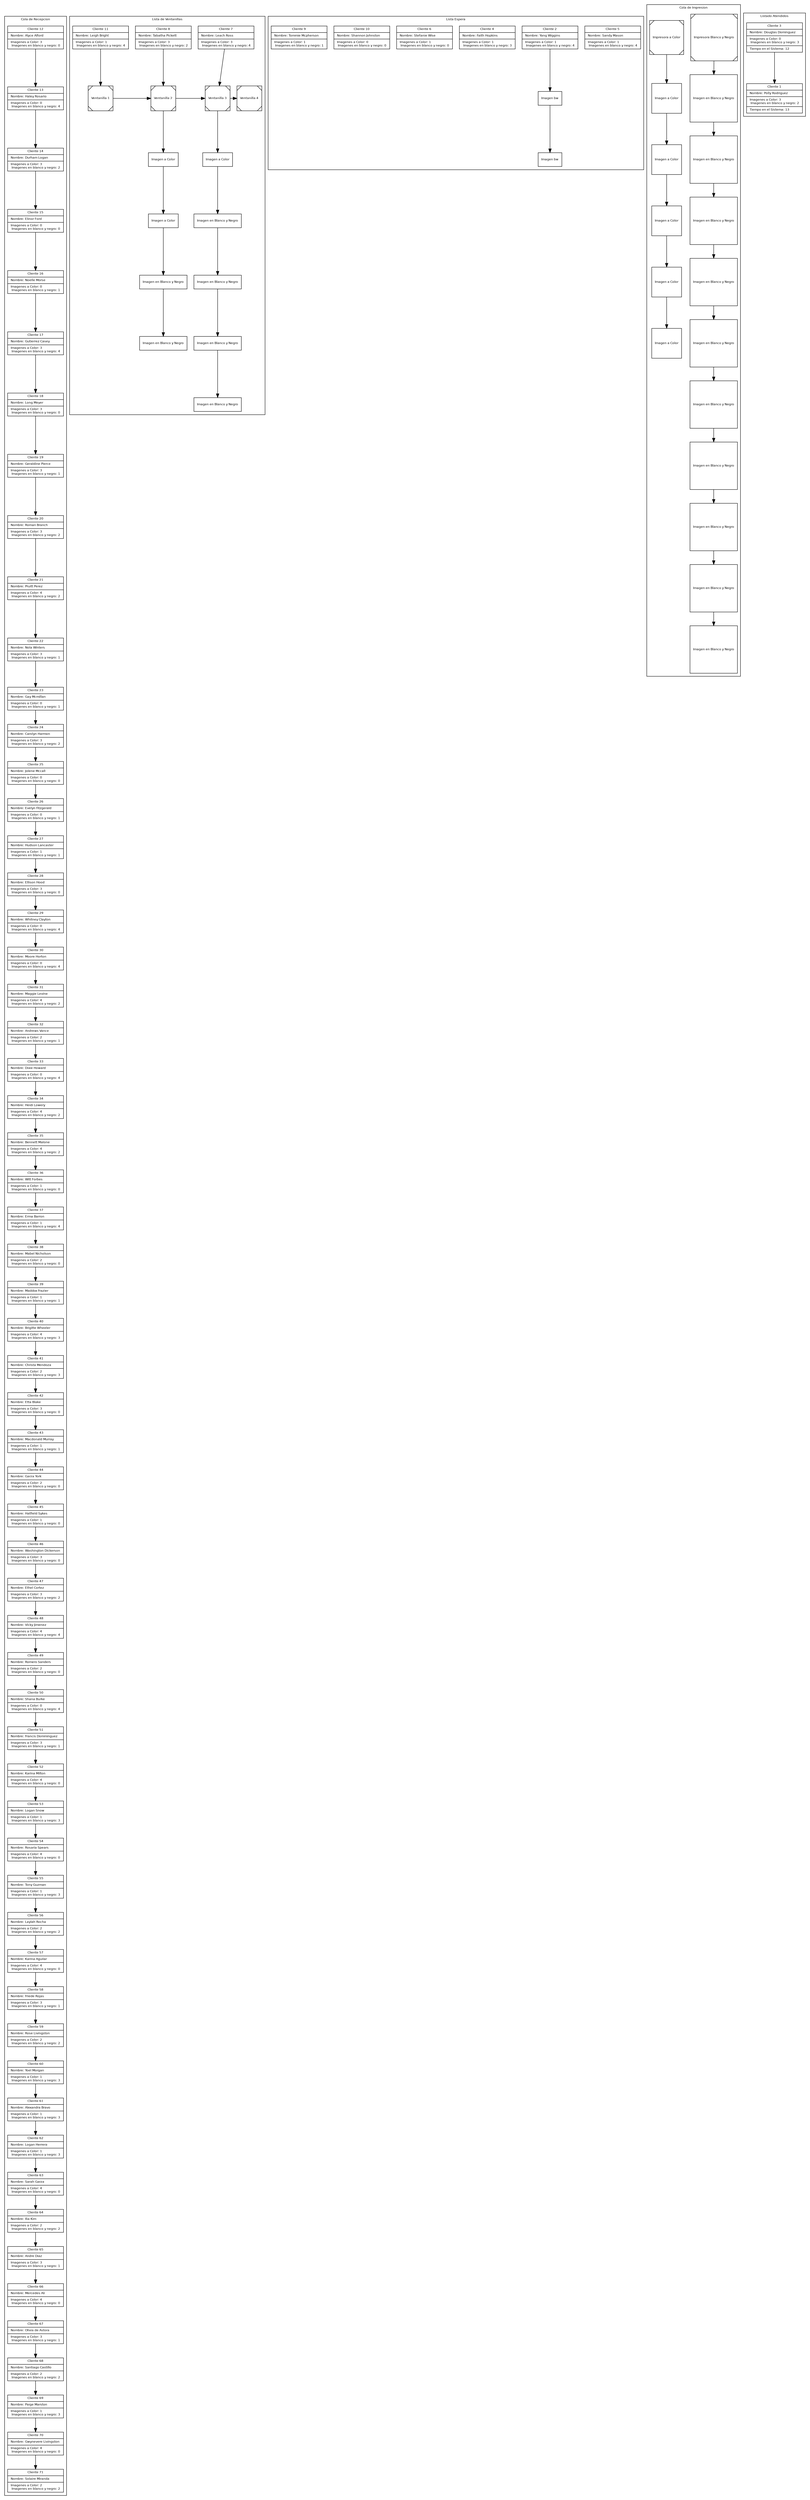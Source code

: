 digraph G{
subgraph cluster_0{
fontname = "Bitstream Vera Sans"
fontsize = 8
node [fontname = "Bitstream Vera Sans"fontsize = 8shape = "record"]
Nodo1387228415[label="{Cliente 12 | Nombre: Alyce Alford\l| Imagenes a Color: 3\l Imagenes en blanco y negro: 0\l}"];
Nodo120960120[label="{Cliente 13 | Nombre: Haley Rosario\l| Imagenes a Color: 0\l Imagenes en blanco y negro: 4\l}"];
Nodo748658608[label="{Cliente 14 | Nombre: Durham Logan\l| Imagenes a Color: 3\l Imagenes en blanco y negro: 2\l}"];
Nodo546718765[label="{Cliente 15 | Nombre: Elinor Ford\l| Imagenes a Color: 0\l Imagenes en blanco y negro: 0\l}"];
Nodo167185492[label="{Cliente 16 | Nombre: Noelle Morse\l| Imagenes a Color: 0\l Imagenes en blanco y negro: 1\l}"];
Nodo592179046[label="{Cliente 17 | Nombre: Gutierrez Casey\l| Imagenes a Color: 3\l Imagenes en blanco y negro: 4\l}"];
Nodo1937348256[label="{Cliente 18 | Nombre: Long Meyer\l| Imagenes a Color: 3\l Imagenes en blanco y negro: 0\l}"];
Nodo1641808846[label="{Cliente 19 | Nombre: Geraldine Pierce\l| Imagenes a Color: 3\l Imagenes en blanco y negro: 1\l}"];
Nodo1358444045[label="{Cliente 20 | Nombre: Roman Branch\l| Imagenes a Color: 3\l Imagenes en blanco y negro: 2\l}"];
Nodo750044075[label="{Cliente 21 | Nombre: Pruitt Perez\l| Imagenes a Color: 4\l Imagenes en blanco y negro: 2\l}"];
Nodo331844619[label="{Cliente 22 | Nombre: Nola Winters\l| Imagenes a Color: 3\l Imagenes en blanco y negro: 1\l}"];
Nodo310656974[label="{Cliente 23 | Nombre: Gay Mcmillan\l| Imagenes a Color: 0\l Imagenes en blanco y negro: 1\l}"];
Nodo64830413[label="{Cliente 24 | Nombre: Carolyn Harmon\l| Imagenes a Color: 3\l Imagenes en blanco y negro: 2\l}"];
Nodo159259014[label="{Cliente 25 | Nombre: Jolene Mccall\l| Imagenes a Color: 0\l Imagenes en blanco y negro: 0\l}"];
Nodo653687670[label="{Cliente 26 | Nombre: Evelyn Fitzgerald\l| Imagenes a Color: 0\l Imagenes en blanco y negro: 1\l}"];
Nodo356473385[label="{Cliente 27 | Nombre: Hudson Lancaster\l| Imagenes a Color: 1\l Imagenes en blanco y negro: 1\l}"];
Nodo2136344592[label="{Cliente 28 | Nombre: Ellison Hood\l| Imagenes a Color: 3\l Imagenes en blanco y negro: 0\l}"];
Nodo110992469[label="{Cliente 29 | Nombre: Whitney Clayton\l| Imagenes a Color: 0\l Imagenes en blanco y negro: 4\l}"];
Nodo329611835[label="{Cliente 30 | Nombre: Moore Horton\l| Imagenes a Color: 0\l Imagenes en blanco y negro: 4\l}"];
Nodo2091156596[label="{Cliente 31 | Nombre: Maggie Levine\l| Imagenes a Color: 4\l Imagenes en blanco y negro: 2\l}"];
Nodo863831416[label="{Cliente 32 | Nombre: Andrews Vance\l| Imagenes a Color: 2\l Imagenes en blanco y negro: 1\l}"];
Nodo1508395126[label="{Cliente 33 | Nombre: Dixie Howard\l| Imagenes a Color: 0\l Imagenes en blanco y negro: 4\l}"];
Nodo1638172114[label="{Cliente 34 | Nombre: Heidi Lowery\l| Imagenes a Color: 4\l Imagenes en blanco y negro: 2\l}"];
Nodo972765878[label="{Cliente 35 | Nombre: Bennett Malone\l| Imagenes a Color: 4\l Imagenes en blanco y negro: 2\l}"];
Nodo1651945012[label="{Cliente 36 | Nombre: Witt Forbes\l| Imagenes a Color: 1\l Imagenes en blanco y negro: 0\l}"];
Nodo2034688500[label="{Cliente 37 | Nombre: Erma Barron\l| Imagenes a Color: 1\l Imagenes en blanco y negro: 4\l}"];
Nodo1007251739[label="{Cliente 38 | Nombre: Mabel Nicholson\l| Imagenes a Color: 2\l Imagenes en blanco y negro: 0\l}"];
Nodo1556595366[label="{Cliente 39 | Nombre: Maddox Frazier\l| Imagenes a Color: 1\l Imagenes en blanco y negro: 1\l}"];
Nodo194494468[label="{Cliente 40 | Nombre: Brigitte Wheeler\l| Imagenes a Color: 4\l Imagenes en blanco y negro: 3\l}"];
Nodo1167116739[label="{Cliente 41 | Nombre: Christa Mendoza\l| Imagenes a Color: 2\l Imagenes en blanco y negro: 3\l}"];
Nodo853993923[label="{Cliente 42 | Nombre: Etta Blake\l| Imagenes a Color: 3\l Imagenes en blanco y negro: 0\l}"];
Nodo1347870667[label="{Cliente 43 | Nombre: Macdonald Murray\l| Imagenes a Color: 1\l Imagenes en blanco y negro: 1\l}"];
Nodo1702146597[label="{Cliente 44 | Nombre: Garza York\l| Imagenes a Color: 2\l Imagenes en blanco y negro: 0\l}"];
Nodo644460953[label="{Cliente 45 | Nombre: Hatfield Sykes\l| Imagenes a Color: 1\l Imagenes en blanco y negro: 0\l}"];
Nodo591723622[label="{Cliente 46 | Nombre: Washington Dickerson\l| Imagenes a Color: 3\l Imagenes en blanco y negro: 0\l}"];
Nodo1166726978[label="{Cliente 47 | Nombre: Ethel Cortez\l| Imagenes a Color: 3\l Imagenes en blanco y negro: 2\l}"];
Nodo95395916[label="{Cliente 48 | Nombre: Vicky Jimenez\l| Imagenes a Color: 4\l Imagenes en blanco y negro: 4\l}"];
Nodo1856056345[label="{Cliente 49 | Nombre: Romero Sanders\l| Imagenes a Color: 2\l Imagenes en blanco y negro: 0\l}"];
Nodo1778535015[label="{Cliente 50 | Nombre: Shana Burke\l| Imagenes a Color: 0\l Imagenes en blanco y negro: 4\l}"];
Nodo2032251042[label="{Cliente 51 | Nombre: Francis Domminguez\l| Imagenes a Color: 3\l Imagenes en blanco y negro: 1\l}"];
Nodo24433162[label="{Cliente 52 | Nombre: Karina  Milton\l| Imagenes a Color: 4\l Imagenes en blanco y negro: 0\l}"];
Nodo1725097945[label="{Cliente 53 | Nombre: Logan Snow\l| Imagenes a Color: 1\l Imagenes en blanco y negro: 3\l}"];
Nodo519821334[label="{Cliente 54 | Nombre: Rosaria Spears\l| Imagenes a Color: 4\l Imagenes en blanco y negro: 0\l}"];
Nodo1781256139[label="{Cliente 55 | Nombre: Tony Guzman\l| Imagenes a Color: 1\l Imagenes en blanco y negro: 3\l}"];
Nodo1307096070[label="{Cliente 56 | Nombre: Laylah Rocha\l| Imagenes a Color: 2\l Imagenes en blanco y negro: 2\l}"];
Nodo1014328909[label="{Cliente 57 | Nombre: Karina  Aguilar\l| Imagenes a Color: 4\l Imagenes en blanco y negro: 0\l}"];
Nodo1630521067[label="{Cliente 58 | Nombre: Friede Rojas\l| Imagenes a Color: 3\l Imagenes en blanco y negro: 1\l}"];
Nodo274773041[label="{Cliente 59 | Nombre: Rose Livingston\l| Imagenes a Color: 2\l Imagenes en blanco y negro: 2\l}"];
Nodo1970881185[label="{Cliente 60 | Nombre: Yoel  Morgan\l| Imagenes a Color: 1\l Imagenes en blanco y negro: 3\l}"];
Nodo1250391581[label="{Cliente 61 | Nombre: Alexandra  Bravo\l| Imagenes a Color: 1\l Imagenes en blanco y negro: 3\l}"];
Nodo1725017993[label="{Cliente 62 | Nombre: Logan Herrera\l| Imagenes a Color: 1\l Imagenes en blanco y negro: 3\l}"];
Nodo140799417[label="{Cliente 63 | Nombre: Sarah Garza\l| Imagenes a Color: 4\l Imagenes en blanco y negro: 0\l}"];
Nodo926370398[label="{Cliente 64 | Nombre: Ilia Kim\l| Imagenes a Color: 2\l Imagenes en blanco y negro: 2\l}"];
Nodo1181869371[label="{Cliente 65 | Nombre: Andre  Diaz\l| Imagenes a Color: 3\l Imagenes en blanco y negro: 1\l}"];
Nodo767010715[label="{Cliente 66 | Nombre: Mercedes Ali\l| Imagenes a Color: 4\l Imagenes en blanco y negro: 0\l}"];
Nodo712025048[label="{Cliente 67 | Nombre: Olivia de Astora\l| Imagenes a Color: 3\l Imagenes en blanco y negro: 1\l}"];
Nodo681384962[label="{Cliente 68 | Nombre: Santiago Castillo\l| Imagenes a Color: 2\l Imagenes en blanco y negro: 2\l}"];
Nodo586084331[label="{Cliente 69 | Nombre: Paige Marston\l| Imagenes a Color: 1\l Imagenes en blanco y negro: 3\l}"];
Nodo399534175[label="{Cliente 70 | Nombre: Gwynevere Livingston\l| Imagenes a Color: 4\l Imagenes en blanco y negro: 0\l}"];
Nodo949057310[label="{Cliente 71 | Nombre: Solaire Miranda\l| Imagenes a Color: 2\l Imagenes en blanco y negro: 2\l}"];
Nodo1387228415 -> Nodo120960120;
Nodo120960120 -> Nodo748658608;
Nodo748658608 -> Nodo546718765;
Nodo546718765 -> Nodo167185492;
Nodo167185492 -> Nodo592179046;
Nodo592179046 -> Nodo1937348256;
Nodo1937348256 -> Nodo1641808846;
Nodo1641808846 -> Nodo1358444045;
Nodo1358444045 -> Nodo750044075;
Nodo750044075 -> Nodo331844619;
Nodo331844619 -> Nodo310656974;
Nodo310656974 -> Nodo64830413;
Nodo64830413 -> Nodo159259014;
Nodo159259014 -> Nodo653687670;
Nodo653687670 -> Nodo356473385;
Nodo356473385 -> Nodo2136344592;
Nodo2136344592 -> Nodo110992469;
Nodo110992469 -> Nodo329611835;
Nodo329611835 -> Nodo2091156596;
Nodo2091156596 -> Nodo863831416;
Nodo863831416 -> Nodo1508395126;
Nodo1508395126 -> Nodo1638172114;
Nodo1638172114 -> Nodo972765878;
Nodo972765878 -> Nodo1651945012;
Nodo1651945012 -> Nodo2034688500;
Nodo2034688500 -> Nodo1007251739;
Nodo1007251739 -> Nodo1556595366;
Nodo1556595366 -> Nodo194494468;
Nodo194494468 -> Nodo1167116739;
Nodo1167116739 -> Nodo853993923;
Nodo853993923 -> Nodo1347870667;
Nodo1347870667 -> Nodo1702146597;
Nodo1702146597 -> Nodo644460953;
Nodo644460953 -> Nodo591723622;
Nodo591723622 -> Nodo1166726978;
Nodo1166726978 -> Nodo95395916;
Nodo95395916 -> Nodo1856056345;
Nodo1856056345 -> Nodo1778535015;
Nodo1778535015 -> Nodo2032251042;
Nodo2032251042 -> Nodo24433162;
Nodo24433162 -> Nodo1725097945;
Nodo1725097945 -> Nodo519821334;
Nodo519821334 -> Nodo1781256139;
Nodo1781256139 -> Nodo1307096070;
Nodo1307096070 -> Nodo1014328909;
Nodo1014328909 -> Nodo1630521067;
Nodo1630521067 -> Nodo274773041;
Nodo274773041 -> Nodo1970881185;
Nodo1970881185 -> Nodo1250391581;
Nodo1250391581 -> Nodo1725017993;
Nodo1725017993 -> Nodo140799417;
Nodo140799417 -> Nodo926370398;
Nodo926370398 -> Nodo1181869371;
Nodo1181869371 -> Nodo767010715;
Nodo767010715 -> Nodo712025048;
Nodo712025048 -> Nodo681384962;
Nodo681384962 -> Nodo586084331;
Nodo586084331 -> Nodo399534175;
Nodo399534175 -> Nodo949057310;
label = "Cola de Recepcion";
rankdir=TB;
}
subgraph cluster_1{
fontname = "Bitstream Vera Sans"
fontsize = 8
node [fontname = "Bitstream Vera Sans"fontsize = 8shape = "record"]
Nodo2081303229[label= "Ventanilla 1"; shape=Msquare];
Nodo2081303229[group=g1]
Nodo2024542466[label="{Cliente 11 | Nombre: Leigh Bright\l| Imagenes a Color: 1\l Imagenes en blanco y negro: 4\l}"];
Nodo2024542466[group=g1]
Nodo2024542466 -> Nodo2081303229;
Nodo1525262377[label= "Ventanilla 2"; shape=Msquare];
Nodo1525262377[group=g2]
Nodo2092769598[label="{Cliente 8 | Nombre: Tabatha Pickett\l| Imagenes a Color: 3\l Imagenes en blanco y negro: 2\l}"];
Nodo2092769598[group=g2]
Nodo2092769598 -> Nodo1525262377;
Nodo770189387[label= "Imagen a Color"];
Nodo770189387[group=g2]
Nodo963522361[label= "Imagen a Color"];
Nodo963522361[group=g2]
Nodo175408781[label= "Imagen en Blanco y Negro"];
Nodo175408781[group=g2]
Nodo315138752[label= "Imagen en Blanco y Negro"];
Nodo315138752[group=g2]
Nodo2059904228[label= "Ventanilla 3"; shape=Msquare];
Nodo2059904228[group=g3]
Nodo422392391[label="{Cliente 7 | Nombre: Leach Ross\l| Imagenes a Color: 3\l Imagenes en blanco y negro: 4\l}"];
Nodo422392391[group=g3]
Nodo422392391 -> Nodo2059904228;
Nodo2114874018[label= "Imagen a Color"];
Nodo2114874018[group=g3]
Nodo911312317[label= "Imagen en Blanco y Negro"];
Nodo911312317[group=g3]
Nodo415186196[label= "Imagen en Blanco y Negro"];
Nodo415186196[group=g3]
Nodo1337344609[label= "Imagen en Blanco y Negro"];
Nodo1337344609[group=g3]
Nodo1053631449[label= "Imagen en Blanco y Negro"];
Nodo1053631449[group=g3]
Nodo1355316001[label= "Ventanilla 4"; shape=Msquare];
Nodo1355316001[group=g4]
Nodo2081303229 -> Nodo1525262377;
Nodo1525262377 -> Nodo770189387;
Nodo770189387 -> Nodo963522361;
Nodo963522361 -> Nodo175408781;
Nodo175408781 -> Nodo315138752;
Nodo1525262377 -> Nodo2059904228;
Nodo2059904228 -> Nodo2114874018;
Nodo2114874018 -> Nodo911312317;
Nodo911312317 -> Nodo415186196;
Nodo415186196 -> Nodo1337344609;
Nodo1337344609 -> Nodo1053631449;
Nodo2059904228 -> Nodo1355316001;
{rank="same"; Nodo2081303229,Nodo1525262377,Nodo2059904228,Nodo1355316001}
label = "Lista de Ventanillas";
rankdir=TB;
}
subgraph cluster_2{
fontname = "Bitstream Vera Sans"
fontsize = 8
node [fontname = "Bitstream Vera Sans"fontsize = 8shape = "record"]
Nodo1113619023[label="{Cliente 5 | Nombre: Sandy Mason\l| Imagenes a Color: 1\l Imagenes en blanco y negro: 4\l}"];
Nodo1113619023[group=g5]
Nodo1485955886[label="{Cliente 2 | Nombre: Yang Wiggins\l| Imagenes a Color: 1\l Imagenes en blanco y negro: 4\l}"];
Nodo1485955886[group=g2]
Nodo2015781843[label= "Imagen bw"];
Nodo2015781843[group=g2]
Nodo428910174[label= "Imagen bw"];
Nodo428910174[group=g2]
Nodo212921632[label="{Cliente 4 | Nombre: Faith Hopkins\l| Imagenes a Color: 1\l Imagenes en blanco y negro: 3\l}"];
Nodo212921632[group=g4]
Nodo149047107[label="{Cliente 6 | Nombre: Stefanie Wise\l| Imagenes a Color: 1\l Imagenes en blanco y negro: 0\l}"];
Nodo149047107[group=g6]
Nodo1682463303[label="{Cliente 10 | Nombre: Shannon Johnston\l| Imagenes a Color: 0\l Imagenes en blanco y negro: 0\l}"];
Nodo1682463303[group=g10]
Nodo633075331[label="{Cliente 9 | Nombre: Tommie Mcpherson\l| Imagenes a Color: 1\l Imagenes en blanco y negro: 1\l}"];
Nodo633075331[group=g9]
Nodo1485955886 -> Nodo2015781843;
Nodo2015781843 -> Nodo428910174;
{rank="same";Nodo1113619023,Nodo1485955886,Nodo212921632,Nodo149047107,Nodo1682463303,Nodo633075331}
label = "Lista Espera";
rankdir=TB;
}
subgraph cluster_3{
fontname = "Bitstream Vera Sans"
fontsize = 8
node [fontname = "Bitstream Vera Sans"fontsize = 8 shape = "square"]
Nodo1597462040[label= "Impresora Blanco y Negro"; shape=Msquare];
Nodo1597462040[group=1]
Nodo1316061703[label= "Imagen en Blanco y Negro"];
Nodo1316061703[group=1]
Nodo490150701[label= "Imagen en Blanco y Negro"];
Nodo490150701[group=1]
Nodo1413246829[label= "Imagen en Blanco y Negro"];
Nodo1413246829[group=1]
Nodo334203599[label= "Imagen en Blanco y Negro"];
Nodo334203599[group=1]
Nodo1372082959[label= "Imagen en Blanco y Negro"];
Nodo1372082959[group=1]
Nodo1858609436[label= "Imagen en Blanco y Negro"];
Nodo1858609436[group=1]
Nodo1920387277[label= "Imagen en Blanco y Negro"];
Nodo1920387277[group=1]
Nodo1414147750[label= "Imagen en Blanco y Negro"];
Nodo1414147750[group=1]
Nodo775931202[label= "Imagen en Blanco y Negro"];
Nodo775931202[group=1]
Nodo22069592[label= "Imagen en Blanco y Negro"];
Nodo22069592[group=1]
Nodo1597462040 -> Nodo1316061703;
Nodo1316061703 -> Nodo490150701;
Nodo490150701 -> Nodo1413246829;
Nodo1413246829 -> Nodo334203599;
Nodo334203599 -> Nodo1372082959;
Nodo1372082959 -> Nodo1858609436;
Nodo1858609436 -> Nodo1920387277;
Nodo1920387277 -> Nodo1414147750;
Nodo1414147750 -> Nodo775931202;
Nodo775931202 -> Nodo22069592;
label = "Cola de Impresion";
rankdir=TB;
}
subgraph cluster_3{
fontname = "Bitstream Vera Sans"
fontsize = 8
node [fontname = "Bitstream Vera Sans"fontsize = 8 shape = "square"]
Nodo403716510[label= "Impresora a Color"; shape=Msquare];
Nodo403716510[group=2]
Nodo209833425[label= "Imagen a Color"];
Nodo209833425[group=2]
Nodo532854629[label= "Imagen a Color"];
Nodo532854629[group=2]
Nodo1971851377[label= "Imagen a Color"];
Nodo1971851377[group=2]
Nodo1160003871[label= "Imagen a Color"];
Nodo1160003871[group=2]
Nodo1075738627[label= "Imagen a Color"];
Nodo1075738627[group=2]
Nodo403716510 -> Nodo209833425;
Nodo209833425 -> Nodo532854629;
Nodo532854629 -> Nodo1971851377;
Nodo1971851377 -> Nodo1160003871;
Nodo1160003871 -> Nodo1075738627;
label = "Cola de Impresion";
rankdir=TB;
}
subgraph cluster_5{
fontname = "Bitstream Vera Sans"
fontsize = 8
node [fontname = "Bitstream Vera Sans"fontsize = 8shape = "record"]
Nodo282828951[label="{Cliente 3 | Nombre: Douglas Dominguez\l| Imagenes a Color: 0\l Imagenes en blanco y negro: 3\l| Tiempo en el Sistema: 12\l}"];
Nodo394721749[label="{Cliente 1 | Nombre: Polly Rodriguez\l| Imagenes a Color: 3\l Imagenes en blanco y negro: 2\l| Tiempo en el Sistema: 13\l}"];
Nodo282828951 -> Nodo394721749;
label = "Listado Atendidos";rankdir=TB;
}
}